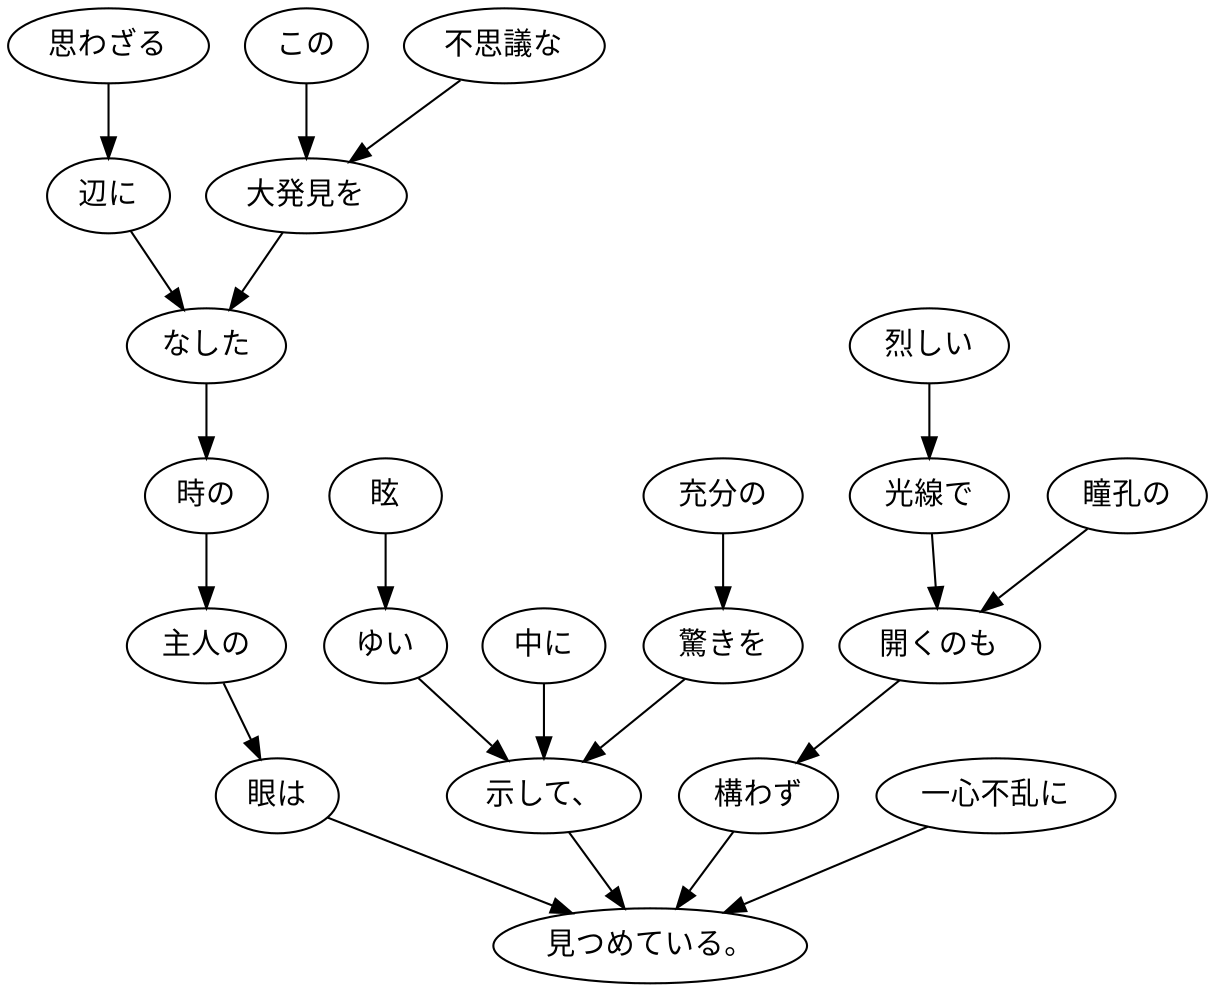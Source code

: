 digraph graph2227 {
	node0 [label="思わざる"];
	node1 [label="辺に"];
	node2 [label="この"];
	node3 [label="不思議な"];
	node4 [label="大発見を"];
	node5 [label="なした"];
	node6 [label="時の"];
	node7 [label="主人の"];
	node8 [label="眼は"];
	node9 [label="眩"];
	node10 [label="ゆい"];
	node11 [label="中に"];
	node12 [label="充分の"];
	node13 [label="驚きを"];
	node14 [label="示して、"];
	node15 [label="烈しい"];
	node16 [label="光線で"];
	node17 [label="瞳孔の"];
	node18 [label="開くのも"];
	node19 [label="構わず"];
	node20 [label="一心不乱に"];
	node21 [label="見つめている。"];
	node0 -> node1;
	node1 -> node5;
	node2 -> node4;
	node3 -> node4;
	node4 -> node5;
	node5 -> node6;
	node6 -> node7;
	node7 -> node8;
	node8 -> node21;
	node9 -> node10;
	node10 -> node14;
	node11 -> node14;
	node12 -> node13;
	node13 -> node14;
	node14 -> node21;
	node15 -> node16;
	node16 -> node18;
	node17 -> node18;
	node18 -> node19;
	node19 -> node21;
	node20 -> node21;
}
